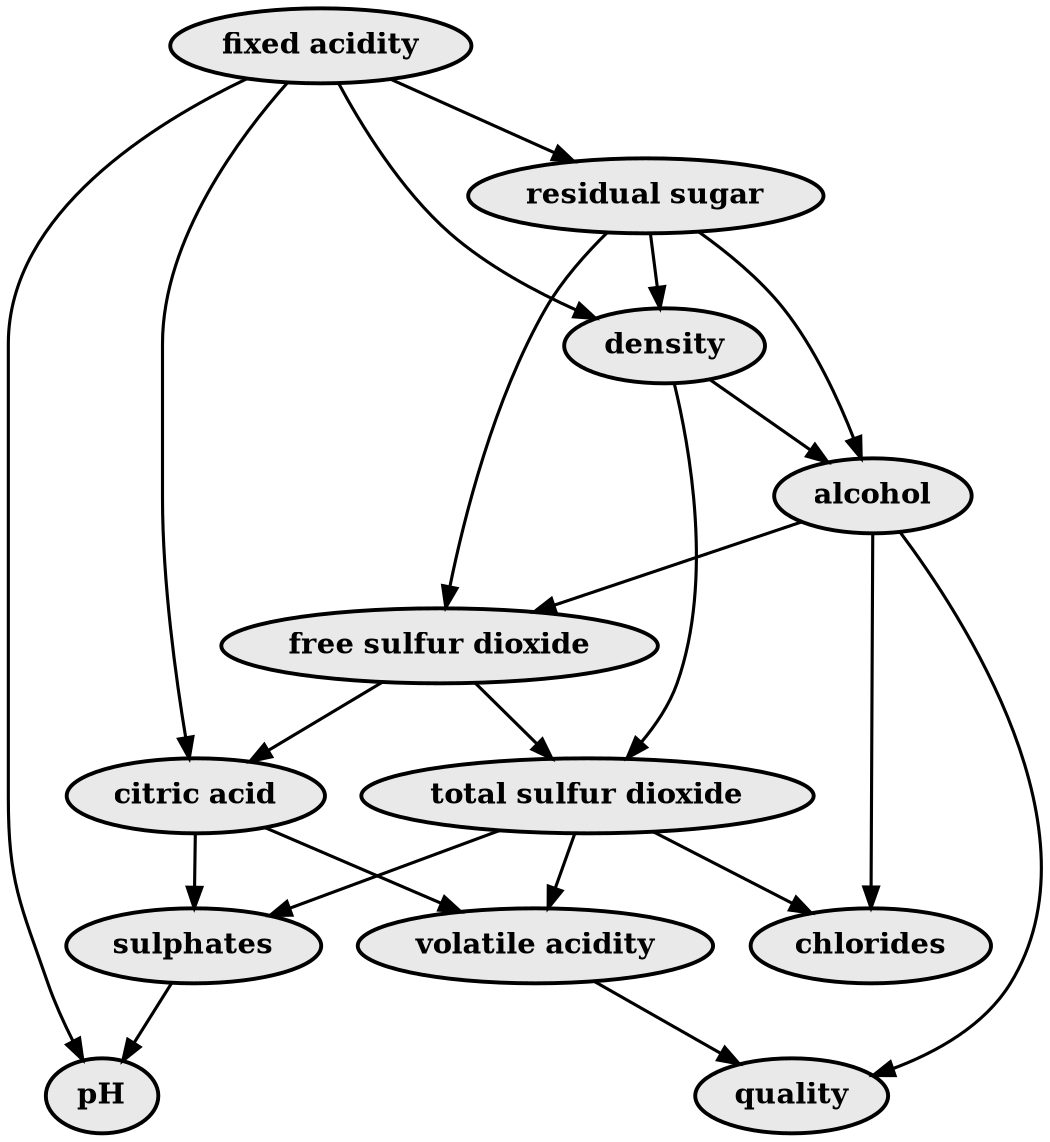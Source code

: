 digraph {
    node [style=filled, fillcolor="#E9E9E9", penwidth=1.875, fontsize=14, fontname="times-bold"]
    edge [penwidth=1.5]
    "fixed acidity"->"pH"
    "fixed acidity"->"residual sugar"
    "fixed acidity"->"density"
    "fixed acidity"->"citric acid"
    "residual sugar"->"density"
    "residual sugar"->"alcohol"
    "residual sugar"->"free sulfur dioxide"
    "density"->"total sulfur dioxide"
    "density"->"alcohol"
    "alcohol"->"quality"
    "alcohol"->"chlorides"
    "alcohol"->"free sulfur dioxide"
    "free sulfur dioxide"->"total sulfur dioxide"
    "free sulfur dioxide"->"citric acid"
    "citric acid"->"volatile acidity"
    "citric acid"->"sulphates"
    "total sulfur dioxide"->"sulphates"
    "total sulfur dioxide"->"volatile acidity"
    "total sulfur dioxide"->"chlorides"
    "volatile acidity"->"quality"
    "sulphates"->"pH"
}